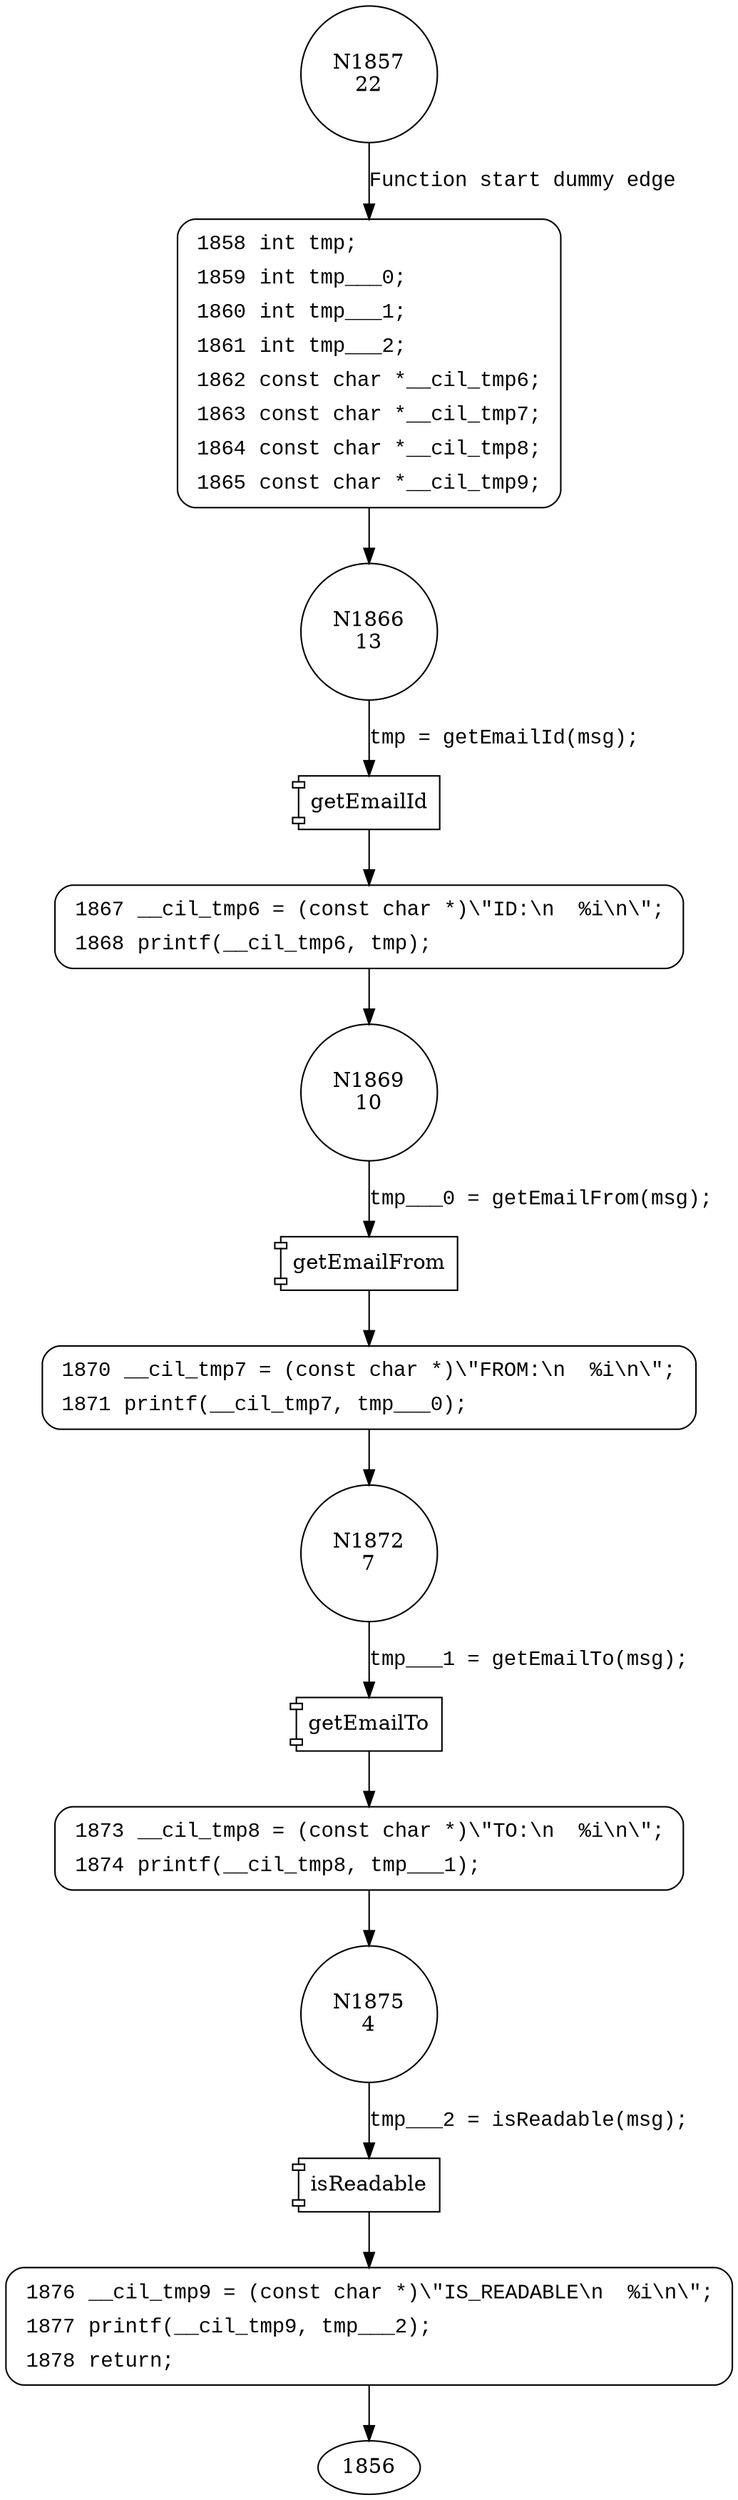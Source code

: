 digraph printMail {
1857 [shape="circle" label="N1857\n22"]
1858 [shape="circle" label="N1858\n21"]
1866 [shape="circle" label="N1866\n13"]
1867 [shape="circle" label="N1867\n12"]
1869 [shape="circle" label="N1869\n10"]
1870 [shape="circle" label="N1870\n9"]
1872 [shape="circle" label="N1872\n7"]
1873 [shape="circle" label="N1873\n6"]
1875 [shape="circle" label="N1875\n4"]
1876 [shape="circle" label="N1876\n3"]
1858 [style="filled,bold" penwidth="1" fillcolor="white" fontname="Courier New" shape="Mrecord" label=<<table border="0" cellborder="0" cellpadding="3" bgcolor="white"><tr><td align="right">1858</td><td align="left">int tmp;</td></tr><tr><td align="right">1859</td><td align="left">int tmp___0;</td></tr><tr><td align="right">1860</td><td align="left">int tmp___1;</td></tr><tr><td align="right">1861</td><td align="left">int tmp___2;</td></tr><tr><td align="right">1862</td><td align="left">const char *__cil_tmp6;</td></tr><tr><td align="right">1863</td><td align="left">const char *__cil_tmp7;</td></tr><tr><td align="right">1864</td><td align="left">const char *__cil_tmp8;</td></tr><tr><td align="right">1865</td><td align="left">const char *__cil_tmp9;</td></tr></table>>]
1858 -> 1866[label=""]
1867 [style="filled,bold" penwidth="1" fillcolor="white" fontname="Courier New" shape="Mrecord" label=<<table border="0" cellborder="0" cellpadding="3" bgcolor="white"><tr><td align="right">1867</td><td align="left">__cil_tmp6 = (const char *)\&quot;ID:\n  %i\n\&quot;;</td></tr><tr><td align="right">1868</td><td align="left">printf(__cil_tmp6, tmp);</td></tr></table>>]
1867 -> 1869[label=""]
1870 [style="filled,bold" penwidth="1" fillcolor="white" fontname="Courier New" shape="Mrecord" label=<<table border="0" cellborder="0" cellpadding="3" bgcolor="white"><tr><td align="right">1870</td><td align="left">__cil_tmp7 = (const char *)\&quot;FROM:\n  %i\n\&quot;;</td></tr><tr><td align="right">1871</td><td align="left">printf(__cil_tmp7, tmp___0);</td></tr></table>>]
1870 -> 1872[label=""]
1873 [style="filled,bold" penwidth="1" fillcolor="white" fontname="Courier New" shape="Mrecord" label=<<table border="0" cellborder="0" cellpadding="3" bgcolor="white"><tr><td align="right">1873</td><td align="left">__cil_tmp8 = (const char *)\&quot;TO:\n  %i\n\&quot;;</td></tr><tr><td align="right">1874</td><td align="left">printf(__cil_tmp8, tmp___1);</td></tr></table>>]
1873 -> 1875[label=""]
1876 [style="filled,bold" penwidth="1" fillcolor="white" fontname="Courier New" shape="Mrecord" label=<<table border="0" cellborder="0" cellpadding="3" bgcolor="white"><tr><td align="right">1876</td><td align="left">__cil_tmp9 = (const char *)\&quot;IS_READABLE\n  %i\n\&quot;;</td></tr><tr><td align="right">1877</td><td align="left">printf(__cil_tmp9, tmp___2);</td></tr><tr><td align="right">1878</td><td align="left">return;</td></tr></table>>]
1876 -> 1856[label=""]
1857 -> 1858 [label="Function start dummy edge" fontname="Courier New"]
100037 [shape="component" label="getEmailId"]
1866 -> 100037 [label="tmp = getEmailId(msg);" fontname="Courier New"]
100037 -> 1867 [label="" fontname="Courier New"]
100038 [shape="component" label="getEmailFrom"]
1869 -> 100038 [label="tmp___0 = getEmailFrom(msg);" fontname="Courier New"]
100038 -> 1870 [label="" fontname="Courier New"]
100039 [shape="component" label="getEmailTo"]
1872 -> 100039 [label="tmp___1 = getEmailTo(msg);" fontname="Courier New"]
100039 -> 1873 [label="" fontname="Courier New"]
100040 [shape="component" label="isReadable"]
1875 -> 100040 [label="tmp___2 = isReadable(msg);" fontname="Courier New"]
100040 -> 1876 [label="" fontname="Courier New"]
}